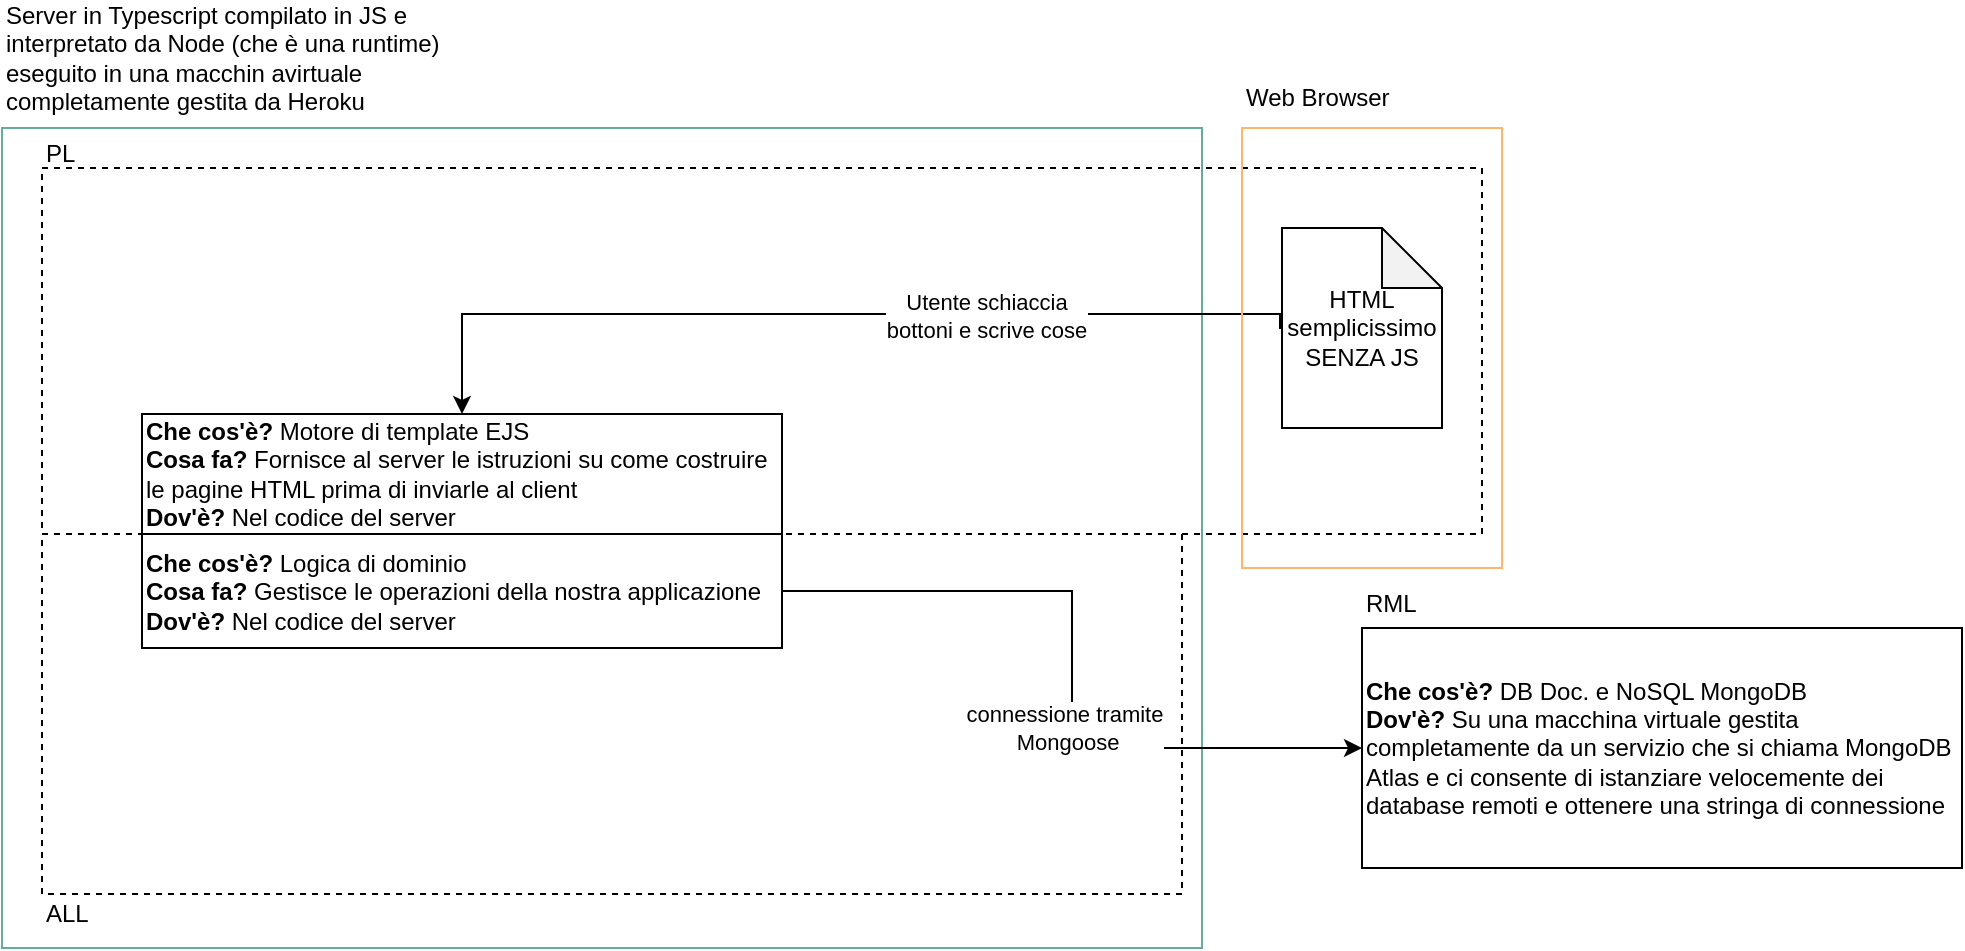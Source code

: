 <mxfile version="14.5.7" type="github">
  <diagram id="PECROV6HsEnca7NtodL6" name="Page-1">
    <mxGraphModel dx="1221" dy="692" grid="1" gridSize="10" guides="1" tooltips="1" connect="1" arrows="1" fold="1" page="1" pageScale="1" pageWidth="1654" pageHeight="1169" math="0" shadow="0">
      <root>
        <mxCell id="0" />
        <mxCell id="1" parent="0" />
        <mxCell id="GhwxT5g6z13AvjHOPLht-22" value="" style="rounded=0;whiteSpace=wrap;html=1;fillColor=none;strokeColor=#67AB9F;" vertex="1" parent="1">
          <mxGeometry x="250" y="132" width="600" height="410" as="geometry" />
        </mxCell>
        <mxCell id="GhwxT5g6z13AvjHOPLht-20" value="" style="rounded=0;whiteSpace=wrap;html=1;fillColor=none;dashed=1;" vertex="1" parent="1">
          <mxGeometry x="270" y="335" width="570" height="180" as="geometry" />
        </mxCell>
        <mxCell id="GhwxT5g6z13AvjHOPLht-18" value="" style="rounded=0;whiteSpace=wrap;html=1;fillColor=none;dashed=1;" vertex="1" parent="1">
          <mxGeometry x="270" y="152" width="720" height="183" as="geometry" />
        </mxCell>
        <mxCell id="GhwxT5g6z13AvjHOPLht-1" value="&lt;b&gt;Che cos&#39;è? &lt;/b&gt;Motore di template EJS&lt;br&gt;&lt;b&gt;Cosa fa?&lt;/b&gt;&amp;nbsp;Fornisce al server le istruzioni su come costruire le pagine HTML prima di inviarle al client&lt;br&gt;&lt;b&gt;Dov&#39;è?&lt;/b&gt;&amp;nbsp;Nel codice del server" style="rounded=0;whiteSpace=wrap;html=1;align=left;" vertex="1" parent="1">
          <mxGeometry x="320" y="275" width="320" height="60" as="geometry" />
        </mxCell>
        <mxCell id="GhwxT5g6z13AvjHOPLht-6" style="edgeStyle=orthogonalEdgeStyle;rounded=0;orthogonalLoop=1;jettySize=auto;html=1;exitX=1;exitY=0.5;exitDx=0;exitDy=0;entryX=0;entryY=0.5;entryDx=0;entryDy=0;" edge="1" parent="1" source="GhwxT5g6z13AvjHOPLht-2" target="GhwxT5g6z13AvjHOPLht-3">
          <mxGeometry relative="1" as="geometry" />
        </mxCell>
        <mxCell id="GhwxT5g6z13AvjHOPLht-7" value="connessione tramite&lt;br&gt;&amp;nbsp;Mongoose" style="edgeLabel;html=1;align=center;verticalAlign=middle;resizable=0;points=[];" vertex="1" connectable="0" parent="GhwxT5g6z13AvjHOPLht-6">
          <mxGeometry x="0.205" y="1" relative="1" as="geometry">
            <mxPoint x="-5.65" y="-9" as="offset" />
          </mxGeometry>
        </mxCell>
        <mxCell id="GhwxT5g6z13AvjHOPLht-2" value="&lt;b&gt;Che cos&#39;è? &lt;/b&gt;Logica di dominio&lt;br&gt;&lt;b&gt;Cosa fa?&lt;/b&gt;&amp;nbsp;Gestisce le operazioni della nostra applicazione&lt;br&gt;&lt;b&gt;Dov&#39;è? &lt;/b&gt;Nel codice del server" style="rounded=0;whiteSpace=wrap;html=1;align=left;" vertex="1" parent="1">
          <mxGeometry x="320" y="335" width="320" height="57" as="geometry" />
        </mxCell>
        <mxCell id="GhwxT5g6z13AvjHOPLht-3" value="&lt;b&gt;Che cos&#39;è? &lt;/b&gt;DB Doc. e NoSQL MongoDB&lt;br&gt;&lt;b&gt;Dov&#39;è? &lt;/b&gt;Su una macchina virtuale gestita completamente da un servizio che si chiama MongoDB Atlas e ci consente di istanziare velocemente dei database remoti e ottenere una stringa di connessione" style="rounded=0;whiteSpace=wrap;html=1;align=left;" vertex="1" parent="1">
          <mxGeometry x="930" y="382" width="300" height="120" as="geometry" />
        </mxCell>
        <mxCell id="GhwxT5g6z13AvjHOPLht-5" value="RML" style="text;html=1;strokeColor=none;fillColor=none;align=left;verticalAlign=middle;whiteSpace=wrap;rounded=0;" vertex="1" parent="1">
          <mxGeometry x="930" y="360" width="40" height="20" as="geometry" />
        </mxCell>
        <mxCell id="GhwxT5g6z13AvjHOPLht-12" style="edgeStyle=orthogonalEdgeStyle;rounded=0;orthogonalLoop=1;jettySize=auto;html=1;exitX=0;exitY=0.5;exitDx=0;exitDy=0;exitPerimeter=0;" edge="1" parent="1" source="GhwxT5g6z13AvjHOPLht-15">
          <mxGeometry relative="1" as="geometry">
            <mxPoint x="735" y="225" as="sourcePoint" />
            <mxPoint x="480" y="275" as="targetPoint" />
            <Array as="points">
              <mxPoint x="889" y="225" />
              <mxPoint x="480" y="225" />
            </Array>
          </mxGeometry>
        </mxCell>
        <mxCell id="GhwxT5g6z13AvjHOPLht-13" value="Utente schiaccia &lt;br&gt;bottoni e scrive cose" style="edgeLabel;html=1;align=center;verticalAlign=middle;resizable=0;points=[];" vertex="1" connectable="0" parent="GhwxT5g6z13AvjHOPLht-12">
          <mxGeometry x="-0.337" y="1" relative="1" as="geometry">
            <mxPoint as="offset" />
          </mxGeometry>
        </mxCell>
        <mxCell id="GhwxT5g6z13AvjHOPLht-15" value="HTML semplicissimo SENZA JS" style="shape=note;whiteSpace=wrap;html=1;backgroundOutline=1;darkOpacity=0.05;" vertex="1" parent="1">
          <mxGeometry x="890" y="182" width="80" height="100" as="geometry" />
        </mxCell>
        <mxCell id="GhwxT5g6z13AvjHOPLht-19" value="PL" style="text;html=1;strokeColor=none;fillColor=none;align=left;verticalAlign=middle;whiteSpace=wrap;rounded=0;" vertex="1" parent="1">
          <mxGeometry x="270" y="135" width="40" height="20" as="geometry" />
        </mxCell>
        <mxCell id="GhwxT5g6z13AvjHOPLht-21" value="ALL" style="text;html=1;strokeColor=none;fillColor=none;align=left;verticalAlign=middle;whiteSpace=wrap;rounded=0;" vertex="1" parent="1">
          <mxGeometry x="270" y="515" width="40" height="20" as="geometry" />
        </mxCell>
        <mxCell id="GhwxT5g6z13AvjHOPLht-23" value="Server in Typescript compilato in JS e interpretato da Node (che è una runtime) eseguito in una macchin avirtuale completamente gestita da Heroku" style="text;html=1;strokeColor=none;fillColor=none;align=left;verticalAlign=middle;whiteSpace=wrap;rounded=0;" vertex="1" parent="1">
          <mxGeometry x="250" y="82" width="260" height="30" as="geometry" />
        </mxCell>
        <mxCell id="GhwxT5g6z13AvjHOPLht-25" value="" style="rounded=0;whiteSpace=wrap;html=1;fillColor=none;strokeColor=#FFB570;" vertex="1" parent="1">
          <mxGeometry x="870" y="132" width="130" height="220" as="geometry" />
        </mxCell>
        <mxCell id="GhwxT5g6z13AvjHOPLht-26" value="Web Browser" style="text;html=1;strokeColor=none;fillColor=none;align=left;verticalAlign=middle;whiteSpace=wrap;rounded=0;" vertex="1" parent="1">
          <mxGeometry x="870" y="102" width="130" height="30" as="geometry" />
        </mxCell>
      </root>
    </mxGraphModel>
  </diagram>
</mxfile>
